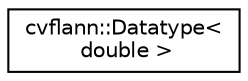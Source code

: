 digraph "Graphical Class Hierarchy"
{
 // LATEX_PDF_SIZE
  edge [fontname="Helvetica",fontsize="10",labelfontname="Helvetica",labelfontsize="10"];
  node [fontname="Helvetica",fontsize="10",shape=record];
  rankdir="LR";
  Node0 [label="cvflann::Datatype\<\l double \>",height=0.2,width=0.4,color="black", fillcolor="white", style="filled",URL="$structcvflann_1_1_datatype_3_01double_01_4.html",tooltip=" "];
}
